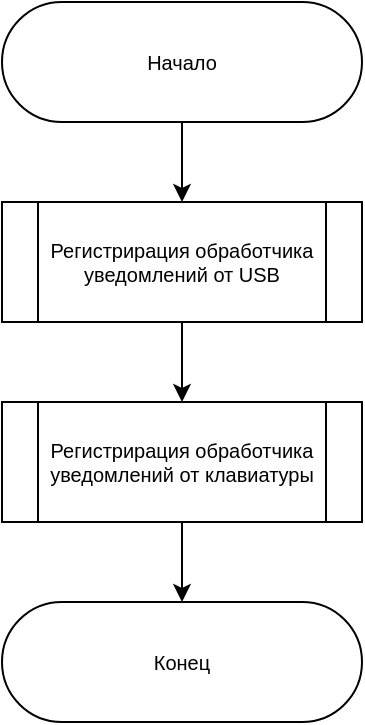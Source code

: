 <mxfile version="20.7.4" type="device" pages="4"><diagram id="OuStuMSYYHPTVjK70E9F" name="algo-module"><mxGraphModel dx="1434" dy="866" grid="1" gridSize="10" guides="1" tooltips="1" connect="1" arrows="1" fold="1" page="1" pageScale="1" pageWidth="827" pageHeight="1169" math="0" shadow="0"><root><mxCell id="0"/><mxCell id="1" parent="0"/><mxCell id="Z0oDfIBFC8H4yj-1DVkv-3" style="edgeStyle=orthogonalEdgeStyle;rounded=0;orthogonalLoop=1;jettySize=auto;html=1;entryX=0.5;entryY=0;entryDx=0;entryDy=0;fontSize=10;endArrow=classic;endFill=1;" parent="1" source="B6ELKl3WVB-PIbHl7RX8-2" target="Z0oDfIBFC8H4yj-1DVkv-1" edge="1"><mxGeometry relative="1" as="geometry"/></mxCell><mxCell id="B6ELKl3WVB-PIbHl7RX8-2" value="Начало" style="rounded=1;whiteSpace=wrap;html=1;arcSize=50;fontSize=10;" parent="1" vertex="1"><mxGeometry x="324" y="40" width="180" height="60" as="geometry"/></mxCell><mxCell id="B6ELKl3WVB-PIbHl7RX8-22" value="Конец" style="rounded=1;whiteSpace=wrap;html=1;arcSize=50;fontSize=10;" parent="1" vertex="1"><mxGeometry x="324" y="340" width="180" height="60" as="geometry"/></mxCell><mxCell id="Z0oDfIBFC8H4yj-1DVkv-4" style="edgeStyle=orthogonalEdgeStyle;rounded=0;orthogonalLoop=1;jettySize=auto;html=1;entryX=0.5;entryY=0;entryDx=0;entryDy=0;fontSize=10;endArrow=classic;endFill=1;" parent="1" source="Z0oDfIBFC8H4yj-1DVkv-1" target="Z0oDfIBFC8H4yj-1DVkv-2" edge="1"><mxGeometry relative="1" as="geometry"/></mxCell><mxCell id="Z0oDfIBFC8H4yj-1DVkv-1" value="Регистрирация обработчика уведомлений от USB" style="shape=process;whiteSpace=wrap;html=1;backgroundOutline=1;fontSize=10;" parent="1" vertex="1"><mxGeometry x="324" y="140" width="180" height="60" as="geometry"/></mxCell><mxCell id="Z0oDfIBFC8H4yj-1DVkv-5" style="edgeStyle=orthogonalEdgeStyle;rounded=0;orthogonalLoop=1;jettySize=auto;html=1;entryX=0.5;entryY=0;entryDx=0;entryDy=0;fontSize=10;endArrow=classic;endFill=1;" parent="1" source="Z0oDfIBFC8H4yj-1DVkv-2" target="B6ELKl3WVB-PIbHl7RX8-22" edge="1"><mxGeometry relative="1" as="geometry"/></mxCell><mxCell id="Z0oDfIBFC8H4yj-1DVkv-2" value="Регистрирация&amp;nbsp;обработчика уведомлений от клавиатуры" style="shape=process;whiteSpace=wrap;html=1;backgroundOutline=1;fontSize=10;" parent="1" vertex="1"><mxGeometry x="324" y="240" width="180" height="60" as="geometry"/></mxCell></root></mxGraphModel></diagram><diagram id="q2OX2cZIXUTG2zC75KGl" name="algo-usb"><mxGraphModel dx="1434" dy="866" grid="1" gridSize="10" guides="1" tooltips="1" connect="1" arrows="1" fold="1" page="1" pageScale="1" pageWidth="827" pageHeight="1169" math="0" shadow="0"><root><mxCell id="0"/><mxCell id="1" parent="0"/><mxCell id="FmfCGf3jR3Rfo5g6kbvf-1" style="edgeStyle=orthogonalEdgeStyle;rounded=0;orthogonalLoop=1;jettySize=auto;html=1;entryX=0.5;entryY=0;entryDx=0;entryDy=0;fontSize=10;" parent="1" source="FmfCGf3jR3Rfo5g6kbvf-2" target="FmfCGf3jR3Rfo5g6kbvf-5" edge="1"><mxGeometry relative="1" as="geometry"/></mxCell><mxCell id="FmfCGf3jR3Rfo5g6kbvf-2" value="Начало" style="rounded=1;whiteSpace=wrap;html=1;arcSize=50;fontSize=10;" parent="1" vertex="1"><mxGeometry x="260" y="40" width="180" height="60" as="geometry"/></mxCell><mxCell id="FmfCGf3jR3Rfo5g6kbvf-3" style="edgeStyle=orthogonalEdgeStyle;rounded=0;orthogonalLoop=1;jettySize=auto;html=1;exitX=0;exitY=0.5;exitDx=0;exitDy=0;entryX=0.5;entryY=0;entryDx=0;entryDy=0;fontSize=10;" parent="1" source="FmfCGf3jR3Rfo5g6kbvf-5" target="FmfCGf3jR3Rfo5g6kbvf-10" edge="1"><mxGeometry relative="1" as="geometry"/></mxCell><mxCell id="FmfCGf3jR3Rfo5g6kbvf-4" style="edgeStyle=orthogonalEdgeStyle;rounded=0;orthogonalLoop=1;jettySize=auto;html=1;entryX=0.5;entryY=0;entryDx=0;entryDy=0;fontSize=10;" parent="1" source="FmfCGf3jR3Rfo5g6kbvf-5" target="FmfCGf3jR3Rfo5g6kbvf-7" edge="1"><mxGeometry relative="1" as="geometry"><Array as="points"><mxPoint x="510" y="180"/></Array></mxGeometry></mxCell><mxCell id="FmfCGf3jR3Rfo5g6kbvf-5" value="Тип события&amp;nbsp;&lt;br style=&quot;font-size: 10px;&quot;&gt;&lt;b style=&quot;font-size: 10px;&quot;&gt;USB_DEVICE_ADD&lt;/b&gt;" style="rhombus;whiteSpace=wrap;html=1;fontSize=10;" parent="1" vertex="1"><mxGeometry x="260" y="140" width="180" height="80" as="geometry"/></mxCell><mxCell id="FmfCGf3jR3Rfo5g6kbvf-6" style="edgeStyle=orthogonalEdgeStyle;rounded=0;orthogonalLoop=1;jettySize=auto;html=1;entryX=0.5;entryY=0;entryDx=0;entryDy=0;fontSize=10;" parent="1" source="FmfCGf3jR3Rfo5g6kbvf-7" target="FmfCGf3jR3Rfo5g6kbvf-15" edge="1"><mxGeometry relative="1" as="geometry"><Array as="points"><mxPoint x="510" y="420"/><mxPoint x="430" y="420"/></Array></mxGeometry></mxCell><mxCell id="FmfCGf3jR3Rfo5g6kbvf-7" value="Добавление USB-стройства в список отслеживаемых" style="rounded=0;whiteSpace=wrap;html=1;fontSize=10;" parent="1" vertex="1"><mxGeometry x="420" y="250" width="180" height="60" as="geometry"/></mxCell><mxCell id="FmfCGf3jR3Rfo5g6kbvf-8" style="edgeStyle=orthogonalEdgeStyle;rounded=0;orthogonalLoop=1;jettySize=auto;html=1;entryX=0.5;entryY=0;entryDx=0;entryDy=0;fontSize=10;" parent="1" source="FmfCGf3jR3Rfo5g6kbvf-10" target="FmfCGf3jR3Rfo5g6kbvf-12" edge="1"><mxGeometry relative="1" as="geometry"><Array as="points"><mxPoint x="350" y="280"/></Array></mxGeometry></mxCell><mxCell id="FmfCGf3jR3Rfo5g6kbvf-9" style="edgeStyle=orthogonalEdgeStyle;rounded=0;orthogonalLoop=1;jettySize=auto;html=1;entryX=0.5;entryY=0;entryDx=0;entryDy=0;fontSize=10;" parent="1" source="FmfCGf3jR3Rfo5g6kbvf-10" target="FmfCGf3jR3Rfo5g6kbvf-22" edge="1"><mxGeometry relative="1" as="geometry"><Array as="points"><mxPoint x="80" y="280"/><mxPoint x="80" y="790"/><mxPoint x="350" y="790"/></Array></mxGeometry></mxCell><mxCell id="FmfCGf3jR3Rfo5g6kbvf-10" value="Тип события&amp;nbsp;&lt;br style=&quot;font-size: 10px;&quot;&gt;&lt;b style=&quot;font-size: 10px;&quot;&gt;USB_DEVICE_REMOVE&lt;/b&gt;" style="rhombus;whiteSpace=wrap;html=1;fontSize=10;" parent="1" vertex="1"><mxGeometry x="100" y="240" width="180" height="80" as="geometry"/></mxCell><mxCell id="FmfCGf3jR3Rfo5g6kbvf-11" style="edgeStyle=orthogonalEdgeStyle;rounded=0;orthogonalLoop=1;jettySize=auto;html=1;entryX=0.5;entryY=0;entryDx=0;entryDy=0;fontSize=10;" parent="1" source="FmfCGf3jR3Rfo5g6kbvf-12" target="FmfCGf3jR3Rfo5g6kbvf-15" edge="1"><mxGeometry relative="1" as="geometry"><Array as="points"><mxPoint x="350" y="420"/><mxPoint x="430" y="420"/></Array></mxGeometry></mxCell><mxCell id="FmfCGf3jR3Rfo5g6kbvf-12" value="Удаление USB-стройства из списка отслеживаемых" style="rounded=0;whiteSpace=wrap;html=1;fontSize=10;" parent="1" vertex="1"><mxGeometry x="260" y="340" width="180" height="60" as="geometry"/></mxCell><mxCell id="FmfCGf3jR3Rfo5g6kbvf-13" style="edgeStyle=orthogonalEdgeStyle;rounded=0;orthogonalLoop=1;jettySize=auto;html=1;entryX=0.5;entryY=0;entryDx=0;entryDy=0;fontSize=10;" parent="1" source="FmfCGf3jR3Rfo5g6kbvf-15" target="FmfCGf3jR3Rfo5g6kbvf-21" edge="1"><mxGeometry relative="1" as="geometry"><Array as="points"><mxPoint x="560" y="480"/><mxPoint x="560" y="535"/></Array></mxGeometry></mxCell><mxCell id="FmfCGf3jR3Rfo5g6kbvf-14" style="edgeStyle=orthogonalEdgeStyle;rounded=0;orthogonalLoop=1;jettySize=auto;html=1;entryX=0.5;entryY=0;entryDx=0;entryDy=0;fontSize=10;" parent="1" source="FmfCGf3jR3Rfo5g6kbvf-15" target="FmfCGf3jR3Rfo5g6kbvf-18" edge="1"><mxGeometry relative="1" as="geometry"><Array as="points"><mxPoint x="300" y="480"/><mxPoint x="300" y="530"/><mxPoint x="299" y="530"/></Array></mxGeometry></mxCell><mxCell id="FmfCGf3jR3Rfo5g6kbvf-15" value="Количетсво &lt;br style=&quot;font-size: 10px;&quot;&gt;подключенных недопустимых устройств&amp;nbsp;больше 0" style="rhombus;whiteSpace=wrap;html=1;fontSize=10;" parent="1" vertex="1"><mxGeometry x="340" y="440" width="180" height="80" as="geometry"/></mxCell><mxCell id="FmfCGf3jR3Rfo5g6kbvf-16" style="edgeStyle=orthogonalEdgeStyle;rounded=0;orthogonalLoop=1;jettySize=auto;html=1;exitX=0;exitY=0.5;exitDx=0;exitDy=0;entryX=0.5;entryY=0;entryDx=0;entryDy=0;fontSize=10;" parent="1" source="FmfCGf3jR3Rfo5g6kbvf-18" target="FmfCGf3jR3Rfo5g6kbvf-30" edge="1"><mxGeometry relative="1" as="geometry"/></mxCell><mxCell id="FmfCGf3jR3Rfo5g6kbvf-17" style="edgeStyle=orthogonalEdgeStyle;rounded=0;orthogonalLoop=1;jettySize=auto;html=1;entryX=0.5;entryY=0;entryDx=0;entryDy=0;fontSize=10;endArrow=none;endFill=0;" parent="1" source="FmfCGf3jR3Rfo5g6kbvf-18" target="FmfCGf3jR3Rfo5g6kbvf-22" edge="1"><mxGeometry relative="1" as="geometry"><Array as="points"><mxPoint x="420" y="575"/><mxPoint x="420" y="710"/><mxPoint x="299" y="710"/><mxPoint x="299" y="730"/><mxPoint x="430" y="730"/><mxPoint x="430" y="790"/><mxPoint x="350" y="790"/></Array></mxGeometry></mxCell><mxCell id="FmfCGf3jR3Rfo5g6kbvf-18" value="Сеть доступна" style="rhombus;whiteSpace=wrap;html=1;fontSize=10;" parent="1" vertex="1"><mxGeometry x="209" y="535" width="180" height="80" as="geometry"/></mxCell><mxCell id="FmfCGf3jR3Rfo5g6kbvf-19" style="edgeStyle=orthogonalEdgeStyle;rounded=0;orthogonalLoop=1;jettySize=auto;html=1;entryX=0.5;entryY=0;entryDx=0;entryDy=0;fontSize=10;" parent="1" source="FmfCGf3jR3Rfo5g6kbvf-21" target="FmfCGf3jR3Rfo5g6kbvf-28" edge="1"><mxGeometry relative="1" as="geometry"><Array as="points"><mxPoint x="680" y="575"/></Array></mxGeometry></mxCell><mxCell id="FmfCGf3jR3Rfo5g6kbvf-20" style="edgeStyle=orthogonalEdgeStyle;rounded=0;orthogonalLoop=1;jettySize=auto;html=1;exitX=0;exitY=0.5;exitDx=0;exitDy=0;fontSize=10;endArrow=none;endFill=0;entryX=0.5;entryY=0;entryDx=0;entryDy=0;" parent="1" source="FmfCGf3jR3Rfo5g6kbvf-21" target="FmfCGf3jR3Rfo5g6kbvf-22" edge="1"><mxGeometry relative="1" as="geometry"><mxPoint x="360" y="820" as="targetPoint"/><Array as="points"><mxPoint x="440" y="575"/><mxPoint x="440" y="710"/><mxPoint x="560" y="710"/><mxPoint x="560" y="730"/><mxPoint x="430" y="730"/><mxPoint x="430" y="790"/><mxPoint x="350" y="790"/></Array></mxGeometry></mxCell><mxCell id="FmfCGf3jR3Rfo5g6kbvf-21" value="Сеть доступна" style="rhombus;whiteSpace=wrap;html=1;fontSize=10;" parent="1" vertex="1"><mxGeometry x="470" y="535" width="180" height="80" as="geometry"/></mxCell><mxCell id="FmfCGf3jR3Rfo5g6kbvf-22" value="Конец" style="rounded=1;whiteSpace=wrap;html=1;arcSize=50;fontSize=10;" parent="1" vertex="1"><mxGeometry x="260" y="820" width="180" height="60" as="geometry"/></mxCell><mxCell id="FmfCGf3jR3Rfo5g6kbvf-23" value="Да" style="text;html=1;align=center;verticalAlign=middle;resizable=0;points=[];autosize=1;strokeColor=none;fillColor=none;fontSize=10;" parent="1" vertex="1"><mxGeometry x="280" y="260" width="30" height="20" as="geometry"/></mxCell><mxCell id="FmfCGf3jR3Rfo5g6kbvf-24" value="Да" style="text;html=1;align=center;verticalAlign=middle;resizable=0;points=[];autosize=1;strokeColor=none;fillColor=none;fontSize=10;" parent="1" vertex="1"><mxGeometry x="520" y="460" width="30" height="20" as="geometry"/></mxCell><mxCell id="FmfCGf3jR3Rfo5g6kbvf-25" value="Да" style="text;html=1;align=center;verticalAlign=middle;resizable=0;points=[];autosize=1;strokeColor=none;fillColor=none;fontSize=10;" parent="1" vertex="1"><mxGeometry x="640" y="555" width="30" height="20" as="geometry"/></mxCell><mxCell id="FmfCGf3jR3Rfo5g6kbvf-26" value="Да" style="text;html=1;align=center;verticalAlign=middle;resizable=0;points=[];autosize=1;strokeColor=none;fillColor=none;fontSize=10;" parent="1" vertex="1"><mxGeometry x="389" y="555" width="30" height="20" as="geometry"/></mxCell><mxCell id="FmfCGf3jR3Rfo5g6kbvf-27" style="edgeStyle=orthogonalEdgeStyle;rounded=0;orthogonalLoop=1;jettySize=auto;html=1;entryX=0.5;entryY=0;entryDx=0;entryDy=0;fontSize=10;endArrow=none;endFill=0;" parent="1" source="FmfCGf3jR3Rfo5g6kbvf-28" target="FmfCGf3jR3Rfo5g6kbvf-22" edge="1"><mxGeometry relative="1" as="geometry"><Array as="points"><mxPoint x="680" y="710"/><mxPoint x="560" y="710"/><mxPoint x="560" y="730"/><mxPoint x="430" y="730"/><mxPoint x="430" y="790"/><mxPoint x="350" y="790"/></Array></mxGeometry></mxCell><mxCell id="FmfCGf3jR3Rfo5g6kbvf-28" value="Выключить сетевой дравер" style="rounded=0;whiteSpace=wrap;html=1;fontSize=10;" parent="1" vertex="1"><mxGeometry x="590" y="630" width="180" height="60" as="geometry"/></mxCell><mxCell id="FmfCGf3jR3Rfo5g6kbvf-29" style="edgeStyle=orthogonalEdgeStyle;rounded=0;orthogonalLoop=1;jettySize=auto;html=1;entryX=0.5;entryY=0;entryDx=0;entryDy=0;fontSize=10;endArrow=none;endFill=0;" parent="1" source="FmfCGf3jR3Rfo5g6kbvf-30" target="FmfCGf3jR3Rfo5g6kbvf-22" edge="1"><mxGeometry relative="1" as="geometry"><Array as="points"><mxPoint x="180" y="710"/><mxPoint x="300" y="710"/><mxPoint x="300" y="730"/><mxPoint x="430" y="730"/><mxPoint x="430" y="790"/><mxPoint x="350" y="790"/></Array></mxGeometry></mxCell><mxCell id="FmfCGf3jR3Rfo5g6kbvf-30" value="Включить сетевой дравер" style="rounded=0;whiteSpace=wrap;html=1;fontSize=10;" parent="1" vertex="1"><mxGeometry x="90" y="630" width="180" height="60" as="geometry"/></mxCell><mxCell id="FmfCGf3jR3Rfo5g6kbvf-31" value="Да" style="text;html=1;align=center;verticalAlign=middle;resizable=0;points=[];autosize=1;strokeColor=none;fillColor=none;fontSize=10;" parent="1" vertex="1"><mxGeometry x="440" y="160" width="30" height="20" as="geometry"/></mxCell></root></mxGraphModel></diagram><diagram id="qxYH5DJIHS8n0qL7znKe" name="algo-kbd"><mxGraphModel dx="2194" dy="1280" grid="1" gridSize="10" guides="1" tooltips="1" connect="1" arrows="1" fold="1" page="1" pageScale="1" pageWidth="827" pageHeight="1169" math="0" shadow="0"><root><mxCell id="0"/><mxCell id="1" parent="0"/><mxCell id="0J-mski2nVUx2ATyjqML-1" style="edgeStyle=orthogonalEdgeStyle;rounded=0;orthogonalLoop=1;jettySize=auto;html=1;entryX=0.5;entryY=0;entryDx=0;entryDy=0;fontSize=10;" edge="1" parent="1" source="0J-mski2nVUx2ATyjqML-2" target="0J-mski2nVUx2ATyjqML-33"><mxGeometry relative="1" as="geometry"/></mxCell><mxCell id="0J-mski2nVUx2ATyjqML-2" value="Начало" style="rounded=1;whiteSpace=wrap;html=1;arcSize=50;fontSize=10;" vertex="1" parent="1"><mxGeometry x="80" y="40" width="160" height="60" as="geometry"/></mxCell><mxCell id="0J-mski2nVUx2ATyjqML-39" style="edgeStyle=orthogonalEdgeStyle;rounded=0;orthogonalLoop=1;jettySize=auto;html=1;exitX=1;exitY=0.5;exitDx=0;exitDy=0;entryX=0.5;entryY=0;entryDx=0;entryDy=0;fontSize=10;endArrow=classic;endFill=1;" edge="1" parent="1" source="0J-mski2nVUx2ATyjqML-5" target="0J-mski2nVUx2ATyjqML-37"><mxGeometry relative="1" as="geometry"/></mxCell><mxCell id="0J-mski2nVUx2ATyjqML-60" style="edgeStyle=orthogonalEdgeStyle;rounded=0;orthogonalLoop=1;jettySize=auto;html=1;entryX=0.5;entryY=0;entryDx=0;entryDy=0;fontSize=10;endArrow=none;endFill=0;" edge="1" parent="1" source="0J-mski2nVUx2ATyjqML-5" target="0J-mski2nVUx2ATyjqML-22"><mxGeometry relative="1" as="geometry"><Array as="points"><mxPoint x="160" y="240"/><mxPoint x="160" y="740"/><mxPoint x="270" y="740"/><mxPoint x="270" y="760"/><mxPoint x="160" y="760"/></Array></mxGeometry></mxCell><mxCell id="0J-mski2nVUx2ATyjqML-5" value="Тип события&amp;nbsp;&lt;br style=&quot;font-size: 10px;&quot;&gt;&lt;b&gt;KBD_KEYSYM&lt;/b&gt;" style="rhombus;whiteSpace=wrap;html=1;fontSize=10;" vertex="1" parent="1"><mxGeometry x="190" y="200" width="160" height="80" as="geometry"/></mxCell><mxCell id="0J-mski2nVUx2ATyjqML-22" value="Конец" style="rounded=1;whiteSpace=wrap;html=1;arcSize=50;fontSize=10;" vertex="1" parent="1"><mxGeometry x="70" y="780" width="180" height="60" as="geometry"/></mxCell><mxCell id="0J-mski2nVUx2ATyjqML-31" value="Да" style="text;html=1;align=center;verticalAlign=middle;resizable=0;points=[];autosize=1;strokeColor=none;fillColor=none;fontSize=10;" vertex="1" parent="1"><mxGeometry x="349.97" y="220" width="30" height="20" as="geometry"/></mxCell><mxCell id="0J-mski2nVUx2ATyjqML-35" style="edgeStyle=orthogonalEdgeStyle;rounded=0;orthogonalLoop=1;jettySize=auto;html=1;entryX=0.5;entryY=0;entryDx=0;entryDy=0;fontSize=10;endArrow=classic;endFill=1;" edge="1" parent="1" source="0J-mski2nVUx2ATyjqML-33" target="0J-mski2nVUx2ATyjqML-5"><mxGeometry relative="1" as="geometry"><Array as="points"><mxPoint x="270" y="170"/></Array></mxGeometry></mxCell><mxCell id="0J-mski2nVUx2ATyjqML-59" style="edgeStyle=orthogonalEdgeStyle;rounded=0;orthogonalLoop=1;jettySize=auto;html=1;entryX=0.5;entryY=0;entryDx=0;entryDy=0;fontSize=10;endArrow=none;endFill=0;" edge="1" parent="1" source="0J-mski2nVUx2ATyjqML-33" target="0J-mski2nVUx2ATyjqML-22"><mxGeometry relative="1" as="geometry"><Array as="points"><mxPoint x="50" y="170"/><mxPoint x="50" y="760"/><mxPoint x="160" y="760"/></Array></mxGeometry></mxCell><mxCell id="0J-mski2nVUx2ATyjqML-33" value="Сеть недоступна" style="rhombus;whiteSpace=wrap;html=1;fontSize=10;" vertex="1" parent="1"><mxGeometry x="80" y="130" width="160" height="80" as="geometry"/></mxCell><mxCell id="0J-mski2nVUx2ATyjqML-36" value="Да" style="text;html=1;align=center;verticalAlign=middle;resizable=0;points=[];autosize=1;strokeColor=none;fillColor=none;fontSize=10;" vertex="1" parent="1"><mxGeometry x="240" y="150" width="30" height="20" as="geometry"/></mxCell><mxCell id="0J-mski2nVUx2ATyjqML-43" style="edgeStyle=orthogonalEdgeStyle;rounded=0;orthogonalLoop=1;jettySize=auto;html=1;entryX=0.5;entryY=0;entryDx=0;entryDy=0;fontSize=10;endArrow=classic;endFill=1;" edge="1" parent="1" source="0J-mski2nVUx2ATyjqML-37" target="0J-mski2nVUx2ATyjqML-42"><mxGeometry relative="1" as="geometry"><Array as="points"><mxPoint x="490" y="310"/></Array></mxGeometry></mxCell><mxCell id="0J-mski2nVUx2ATyjqML-61" style="edgeStyle=orthogonalEdgeStyle;rounded=0;orthogonalLoop=1;jettySize=auto;html=1;entryX=0.5;entryY=0;entryDx=0;entryDy=0;fontSize=10;endArrow=none;endFill=0;" edge="1" parent="1" source="0J-mski2nVUx2ATyjqML-37" target="0J-mski2nVUx2ATyjqML-22"><mxGeometry relative="1" as="geometry"><Array as="points"><mxPoint x="270" y="310"/><mxPoint x="270" y="720"/><mxPoint x="380" y="720"/><mxPoint x="380" y="740"/><mxPoint x="270" y="740"/><mxPoint x="270" y="760"/><mxPoint x="160" y="760"/></Array></mxGeometry></mxCell><mxCell id="0J-mski2nVUx2ATyjqML-37" value="Клавишу отпустили&amp;nbsp;" style="rhombus;whiteSpace=wrap;html=1;fontSize=10;" vertex="1" parent="1"><mxGeometry x="299.97" y="270" width="160" height="80" as="geometry"/></mxCell><mxCell id="0J-mski2nVUx2ATyjqML-48" style="edgeStyle=orthogonalEdgeStyle;rounded=0;orthogonalLoop=1;jettySize=auto;html=1;entryX=0.5;entryY=0;entryDx=0;entryDy=0;fontSize=10;endArrow=classic;endFill=1;" edge="1" parent="1" source="0J-mski2nVUx2ATyjqML-42" target="0J-mski2nVUx2ATyjqML-47"><mxGeometry relative="1" as="geometry"><Array as="points"><mxPoint x="600" y="380"/></Array></mxGeometry></mxCell><mxCell id="0J-mski2nVUx2ATyjqML-50" style="edgeStyle=orthogonalEdgeStyle;rounded=0;orthogonalLoop=1;jettySize=auto;html=1;entryX=0.5;entryY=0;entryDx=0;entryDy=0;fontSize=10;endArrow=classic;endFill=1;" edge="1" parent="1" source="0J-mski2nVUx2ATyjqML-42" target="0J-mski2nVUx2ATyjqML-49"><mxGeometry relative="1" as="geometry"><Array as="points"><mxPoint x="380" y="380"/></Array></mxGeometry></mxCell><mxCell id="0J-mski2nVUx2ATyjqML-42" value="Символ совпадает с i-ым символом пароля" style="rhombus;whiteSpace=wrap;html=1;fontSize=10;" vertex="1" parent="1"><mxGeometry x="409.97" y="340" width="160" height="80" as="geometry"/></mxCell><mxCell id="0J-mski2nVUx2ATyjqML-44" value="Да" style="text;html=1;align=center;verticalAlign=middle;resizable=0;points=[];autosize=1;strokeColor=none;fillColor=none;fontSize=10;" vertex="1" parent="1"><mxGeometry x="459.97" y="290" width="30" height="20" as="geometry"/></mxCell><mxCell id="0J-mski2nVUx2ATyjqML-53" style="edgeStyle=orthogonalEdgeStyle;rounded=0;orthogonalLoop=1;jettySize=auto;html=1;entryX=0.5;entryY=0;entryDx=0;entryDy=0;fontSize=10;endArrow=classic;endFill=1;" edge="1" parent="1" source="0J-mski2nVUx2ATyjqML-47" target="0J-mski2nVUx2ATyjqML-51"><mxGeometry relative="1" as="geometry"/></mxCell><mxCell id="0J-mski2nVUx2ATyjqML-47" value="i = i + 1" style="rounded=0;whiteSpace=wrap;html=1;fontSize=10;" vertex="1" parent="1"><mxGeometry x="520" y="430" width="160" height="60" as="geometry"/></mxCell><mxCell id="0J-mski2nVUx2ATyjqML-52" style="edgeStyle=orthogonalEdgeStyle;rounded=0;orthogonalLoop=1;jettySize=auto;html=1;entryX=0.5;entryY=0;entryDx=0;entryDy=0;fontSize=10;endArrow=classic;endFill=1;" edge="1" parent="1" source="0J-mski2nVUx2ATyjqML-49" target="0J-mski2nVUx2ATyjqML-51"><mxGeometry relative="1" as="geometry"/></mxCell><mxCell id="0J-mski2nVUx2ATyjqML-49" value="i = 0" style="rounded=0;whiteSpace=wrap;html=1;fontSize=10;" vertex="1" parent="1"><mxGeometry x="299.97" y="430" width="160" height="60" as="geometry"/></mxCell><mxCell id="0J-mski2nVUx2ATyjqML-56" style="edgeStyle=orthogonalEdgeStyle;rounded=0;orthogonalLoop=1;jettySize=auto;html=1;entryX=0.5;entryY=0;entryDx=0;entryDy=0;fontSize=10;endArrow=classic;endFill=1;" edge="1" parent="1" source="0J-mski2nVUx2ATyjqML-51" target="0J-mski2nVUx2ATyjqML-55"><mxGeometry relative="1" as="geometry"><Array as="points"><mxPoint x="600" y="570"/></Array></mxGeometry></mxCell><mxCell id="0J-mski2nVUx2ATyjqML-58" style="edgeStyle=orthogonalEdgeStyle;rounded=0;orthogonalLoop=1;jettySize=auto;html=1;fontSize=10;endArrow=none;endFill=0;" edge="1" parent="1" source="0J-mski2nVUx2ATyjqML-51"><mxGeometry relative="1" as="geometry"><mxPoint x="160" y="780" as="targetPoint"/><Array as="points"><mxPoint x="380" y="570"/><mxPoint x="380" y="700"/><mxPoint x="490" y="700"/><mxPoint x="490" y="720"/><mxPoint x="380" y="720"/><mxPoint x="380" y="740"/><mxPoint x="270" y="740"/><mxPoint x="270" y="760"/><mxPoint x="160" y="760"/></Array></mxGeometry></mxCell><mxCell id="0J-mski2nVUx2ATyjqML-51" value="i == длина пароля" style="rhombus;whiteSpace=wrap;html=1;fontSize=10;" vertex="1" parent="1"><mxGeometry x="409.97" y="530" width="160" height="80" as="geometry"/></mxCell><mxCell id="0J-mski2nVUx2ATyjqML-57" style="edgeStyle=orthogonalEdgeStyle;rounded=0;orthogonalLoop=1;jettySize=auto;html=1;entryX=0.5;entryY=0;entryDx=0;entryDy=0;fontSize=10;endArrow=classic;endFill=1;" edge="1" parent="1" source="0J-mski2nVUx2ATyjqML-55" target="0J-mski2nVUx2ATyjqML-22"><mxGeometry relative="1" as="geometry"><Array as="points"><mxPoint x="600" y="700"/><mxPoint x="490" y="700"/><mxPoint x="490" y="720"/><mxPoint x="380" y="720"/><mxPoint x="380" y="740"/><mxPoint x="270" y="740"/><mxPoint x="270" y="760"/><mxPoint x="160" y="760"/></Array></mxGeometry></mxCell><mxCell id="0J-mski2nVUx2ATyjqML-55" value="Включить сетевой дравер" style="rounded=0;whiteSpace=wrap;html=1;fontSize=10;" vertex="1" parent="1"><mxGeometry x="510" y="620" width="180" height="60" as="geometry"/></mxCell><mxCell id="0J-mski2nVUx2ATyjqML-62" value="Да" style="text;html=1;align=center;verticalAlign=middle;resizable=0;points=[];autosize=1;strokeColor=none;fillColor=none;fontSize=10;" vertex="1" parent="1"><mxGeometry x="569.97" y="360" width="30" height="20" as="geometry"/></mxCell><mxCell id="0J-mski2nVUx2ATyjqML-63" value="Да" style="text;html=1;align=center;verticalAlign=middle;resizable=0;points=[];autosize=1;strokeColor=none;fillColor=none;fontSize=10;" vertex="1" parent="1"><mxGeometry x="569.97" y="550" width="30" height="20" as="geometry"/></mxCell></root></mxGraphModel></diagram><diagram id="gCcdeO3Mhsu1Q6roSCS4" name="algo-usb-in"><mxGraphModel dx="1434" dy="866" grid="1" gridSize="10" guides="1" tooltips="1" connect="1" arrows="1" fold="1" page="1" pageScale="1" pageWidth="850" pageHeight="1100" math="0" shadow="0"><root><mxCell id="0"/><mxCell id="1" parent="0"/></root></mxGraphModel></diagram></mxfile>